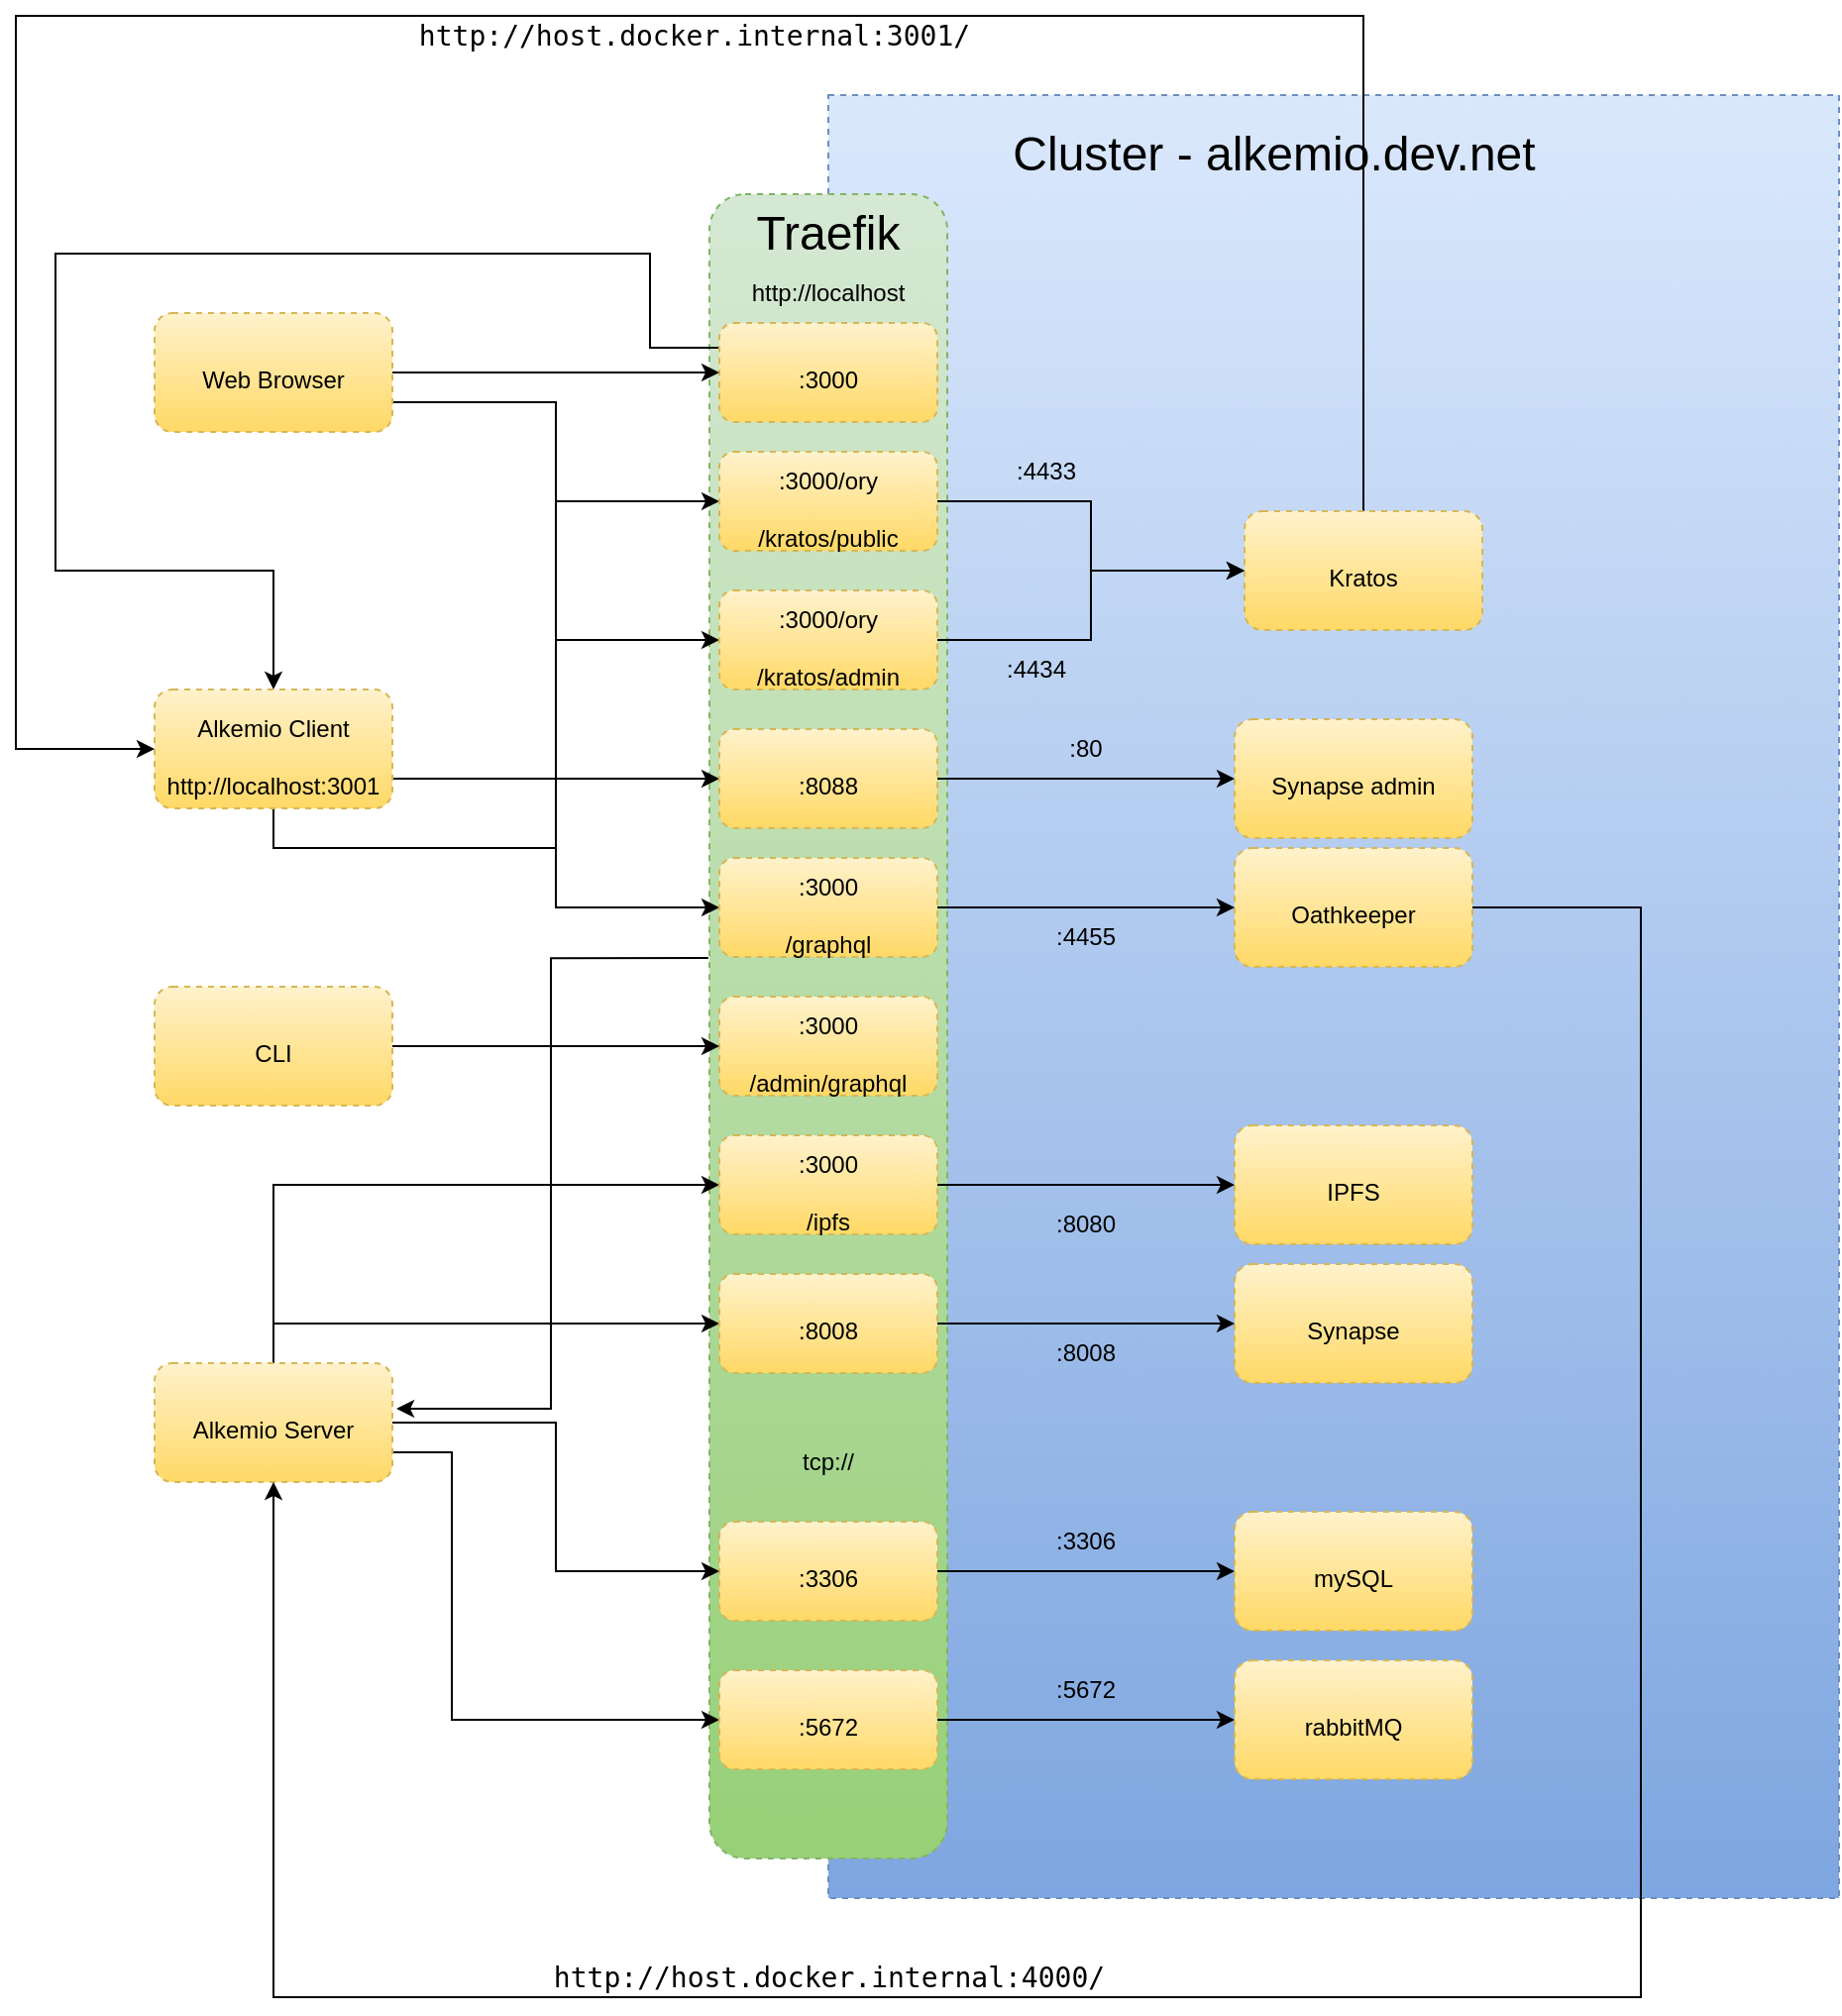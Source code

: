 <mxfile version="14.9.8" type="google"><diagram id="nn3-Gu5OV_HttQ-4sAAl" name="Page-1"><mxGraphModel dx="2523" dy="1087" grid="1" gridSize="10" guides="1" tooltips="1" connect="1" arrows="1" fold="1" page="1" pageScale="1" pageWidth="850" pageHeight="1100" math="0" shadow="0"><root><mxCell id="0"/><mxCell id="1" parent="0"/><mxCell id="3" value="" style="rounded=0;whiteSpace=wrap;html=1;dashed=1;fillColor=#dae8fc;strokeColor=#6c8ebf;gradientColor=#7ea6e0;" parent="1" vertex="1"><mxGeometry x="100" y="50" width="510" height="910" as="geometry"/></mxCell><mxCell id="4" value="Cluster - alkemio.dev.net" style="text;html=1;strokeColor=none;fillColor=none;align=center;verticalAlign=middle;whiteSpace=wrap;rounded=0;dashed=1;fontSize=24;fontColor=#000000;" parent="1" vertex="1"><mxGeometry x="120" y="60" width="410" height="40" as="geometry"/></mxCell><mxCell id="34" style="edgeStyle=orthogonalEdgeStyle;rounded=0;orthogonalLoop=1;jettySize=auto;html=1;exitX=-0.005;exitY=0.459;exitDx=0;exitDy=0;entryX=1.017;entryY=0.383;entryDx=0;entryDy=0;entryPerimeter=0;exitPerimeter=0;" parent="1" source="5" target="30" edge="1"><mxGeometry relative="1" as="geometry"><mxPoint x="-40" y="465" as="targetPoint"/></mxGeometry></mxCell><mxCell id="5" value="" style="rounded=1;whiteSpace=wrap;html=1;dashed=1;fontSize=24;gradientColor=#97d077;fillColor=#d5e8d4;strokeColor=#82b366;" parent="1" vertex="1"><mxGeometry x="40" y="100" width="120" height="840" as="geometry"/></mxCell><mxCell id="6" value="Traefik" style="text;html=1;strokeColor=none;fillColor=none;align=center;verticalAlign=middle;whiteSpace=wrap;rounded=0;dashed=1;fontSize=24;fontColor=#000000;" parent="1" vertex="1"><mxGeometry x="55" y="100" width="90" height="40" as="geometry"/></mxCell><mxCell id="65" style="edgeStyle=orthogonalEdgeStyle;rounded=0;orthogonalLoop=1;jettySize=auto;html=1;exitX=0;exitY=0.25;exitDx=0;exitDy=0;entryX=0.5;entryY=0;entryDx=0;entryDy=0;" parent="1" source="7" target="9" edge="1"><mxGeometry relative="1" as="geometry"><mxPoint x="-280" y="130" as="targetPoint"/><Array as="points"><mxPoint x="10" y="178"/><mxPoint x="10" y="130"/><mxPoint x="-290" y="130"/><mxPoint x="-290" y="290"/><mxPoint x="-180" y="290"/></Array></mxGeometry></mxCell><mxCell id="7" value="&lt;font color=&quot;#000000&quot; style=&quot;font-size: 12px&quot;&gt;:3000&lt;br&gt;&lt;/font&gt;" style="rounded=1;whiteSpace=wrap;html=1;dashed=1;fontSize=24;gradientColor=#ffd966;fillColor=#fff2cc;strokeColor=#d6b656;" parent="1" vertex="1"><mxGeometry x="45" y="165" width="110" height="50" as="geometry"/></mxCell><mxCell id="40" style="edgeStyle=orthogonalEdgeStyle;rounded=0;orthogonalLoop=1;jettySize=auto;html=1;exitX=0.5;exitY=1;exitDx=0;exitDy=0;entryX=0;entryY=0.5;entryDx=0;entryDy=0;" parent="1" source="9" target="18" edge="1"><mxGeometry relative="1" as="geometry"/></mxCell><mxCell id="41" style="edgeStyle=orthogonalEdgeStyle;rounded=0;orthogonalLoop=1;jettySize=auto;html=1;exitX=0.5;exitY=1;exitDx=0;exitDy=0;entryX=0;entryY=0.5;entryDx=0;entryDy=0;" parent="1" source="9" target="20" edge="1"><mxGeometry relative="1" as="geometry"/></mxCell><mxCell id="42" style="edgeStyle=orthogonalEdgeStyle;rounded=0;orthogonalLoop=1;jettySize=auto;html=1;exitX=1;exitY=0.75;exitDx=0;exitDy=0;entryX=0;entryY=0.5;entryDx=0;entryDy=0;" parent="1" source="9" target="21" edge="1"><mxGeometry relative="1" as="geometry"/></mxCell><mxCell id="9" value="&lt;font style=&quot;font-size: 12px&quot; color=&quot;#000000&quot;&gt;Alkemio Client&lt;br&gt;http://localhost:3001&lt;br&gt;&lt;/font&gt;" style="rounded=1;whiteSpace=wrap;html=1;dashed=1;fontSize=24;gradientColor=#ffd966;fillColor=#fff2cc;strokeColor=#d6b656;" parent="1" vertex="1"><mxGeometry x="-240" y="350" width="120" height="60" as="geometry"/></mxCell><mxCell id="14" style="edgeStyle=orthogonalEdgeStyle;rounded=0;orthogonalLoop=1;jettySize=auto;html=1;exitX=1;exitY=0.5;exitDx=0;exitDy=0;entryX=0;entryY=0.5;entryDx=0;entryDy=0;fontSize=24;fontColor=#000000;" parent="1" source="12" target="7" edge="1"><mxGeometry relative="1" as="geometry"/></mxCell><mxCell id="wxKbR3XWKglJLdfjOyHv-97" style="edgeStyle=orthogonalEdgeStyle;rounded=0;orthogonalLoop=1;jettySize=auto;html=1;exitX=1;exitY=0.75;exitDx=0;exitDy=0;entryX=0;entryY=0.5;entryDx=0;entryDy=0;" edge="1" parent="1" source="12" target="wxKbR3XWKglJLdfjOyHv-79"><mxGeometry relative="1" as="geometry"/></mxCell><mxCell id="12" value="&lt;font style=&quot;font-size: 12px&quot; color=&quot;#000000&quot;&gt;Web Browser&lt;br&gt;&lt;/font&gt;" style="rounded=1;whiteSpace=wrap;html=1;dashed=1;fontSize=24;gradientColor=#ffd966;fillColor=#fff2cc;strokeColor=#d6b656;" parent="1" vertex="1"><mxGeometry x="-240" y="160" width="120" height="60" as="geometry"/></mxCell><mxCell id="19" value="http://localhost" style="text;html=1;strokeColor=none;fillColor=none;align=center;verticalAlign=middle;whiteSpace=wrap;rounded=0;dashed=1;fontSize=12;fontColor=#000000;" parent="1" vertex="1"><mxGeometry x="80" y="140" width="40" height="20" as="geometry"/></mxCell><mxCell id="22" value="&lt;font color=&quot;#000000&quot; style=&quot;font-size: 12px&quot;&gt;:3000&lt;br&gt;/admin/graphql&lt;br&gt;&lt;/font&gt;" style="rounded=1;whiteSpace=wrap;html=1;dashed=1;fontSize=24;gradientColor=#ffd966;fillColor=#fff2cc;strokeColor=#d6b656;" parent="1" vertex="1"><mxGeometry x="45" y="505" width="110" height="50" as="geometry"/></mxCell><mxCell id="47" style="edgeStyle=orthogonalEdgeStyle;rounded=0;orthogonalLoop=1;jettySize=auto;html=1;exitX=1;exitY=0.5;exitDx=0;exitDy=0;entryX=0;entryY=0.5;entryDx=0;entryDy=0;" parent="1" source="26" target="46" edge="1"><mxGeometry relative="1" as="geometry"/></mxCell><mxCell id="26" value="&lt;font color=&quot;#000000&quot; style=&quot;font-size: 12px&quot;&gt;:3306&lt;br&gt;&lt;/font&gt;" style="rounded=1;whiteSpace=wrap;html=1;dashed=1;fontSize=24;gradientColor=#ffd966;fillColor=#fff2cc;strokeColor=#d6b656;" parent="1" vertex="1"><mxGeometry x="45" y="770" width="110" height="50" as="geometry"/></mxCell><mxCell id="27" value="tcp://" style="text;html=1;strokeColor=none;fillColor=none;align=center;verticalAlign=middle;whiteSpace=wrap;rounded=0;dashed=1;fontSize=12;fontColor=#000000;" parent="1" vertex="1"><mxGeometry x="80" y="730" width="40" height="20" as="geometry"/></mxCell><mxCell id="29" value="&lt;font style=&quot;font-size: 12px&quot; color=&quot;#000000&quot;&gt;IPFS&lt;br&gt;&lt;/font&gt;" style="rounded=1;whiteSpace=wrap;html=1;dashed=1;fontSize=24;gradientColor=#ffd966;fillColor=#fff2cc;strokeColor=#d6b656;" parent="1" vertex="1"><mxGeometry x="305" y="570" width="120" height="60" as="geometry"/></mxCell><mxCell id="31" style="edgeStyle=orthogonalEdgeStyle;rounded=0;orthogonalLoop=1;jettySize=auto;html=1;exitX=1;exitY=0.5;exitDx=0;exitDy=0;entryX=0;entryY=0.5;entryDx=0;entryDy=0;" parent="1" source="30" target="26" edge="1"><mxGeometry relative="1" as="geometry"/></mxCell><mxCell id="76" style="edgeStyle=orthogonalEdgeStyle;rounded=0;orthogonalLoop=1;jettySize=auto;html=1;exitX=0.5;exitY=0;exitDx=0;exitDy=0;entryX=0;entryY=0.5;entryDx=0;entryDy=0;fontColor=#FFFFFF;" parent="1" source="30" target="24" edge="1"><mxGeometry relative="1" as="geometry"/></mxCell><mxCell id="77" style="edgeStyle=orthogonalEdgeStyle;rounded=0;orthogonalLoop=1;jettySize=auto;html=1;exitX=0.5;exitY=0;exitDx=0;exitDy=0;entryX=0;entryY=0.5;entryDx=0;entryDy=0;fontColor=#FFFFFF;" parent="1" source="30" target="23" edge="1"><mxGeometry relative="1" as="geometry"><Array as="points"><mxPoint x="-180" y="600"/></Array></mxGeometry></mxCell><mxCell id="wxKbR3XWKglJLdfjOyHv-89" style="edgeStyle=orthogonalEdgeStyle;rounded=0;orthogonalLoop=1;jettySize=auto;html=1;exitX=1;exitY=0.75;exitDx=0;exitDy=0;entryX=0;entryY=0.5;entryDx=0;entryDy=0;" edge="1" parent="1" source="30" target="wxKbR3XWKglJLdfjOyHv-86"><mxGeometry relative="1" as="geometry"><Array as="points"><mxPoint x="-90" y="735"/><mxPoint x="-90" y="870"/></Array></mxGeometry></mxCell><mxCell id="30" value="&lt;font style=&quot;font-size: 12px&quot; color=&quot;#000000&quot;&gt;Alkemio Server&lt;br&gt;&lt;/font&gt;" style="rounded=1;whiteSpace=wrap;html=1;dashed=1;fontSize=24;gradientColor=#ffd966;fillColor=#fff2cc;strokeColor=#d6b656;" parent="1" vertex="1"><mxGeometry x="-240" y="690" width="120" height="60" as="geometry"/></mxCell><mxCell id="46" value="&lt;font style=&quot;font-size: 12px&quot; color=&quot;#000000&quot;&gt;mySQL&lt;br&gt;&lt;/font&gt;" style="rounded=1;whiteSpace=wrap;html=1;dashed=1;fontSize=24;gradientColor=#ffd966;fillColor=#fff2cc;strokeColor=#d6b656;" parent="1" vertex="1"><mxGeometry x="305" y="765" width="120" height="60" as="geometry"/></mxCell><mxCell id="59" style="edgeStyle=orthogonalEdgeStyle;rounded=0;orthogonalLoop=1;jettySize=auto;html=1;exitX=1;exitY=0.5;exitDx=0;exitDy=0;entryX=0.5;entryY=1;entryDx=0;entryDy=0;" parent="1" source="50" target="30" edge="1"><mxGeometry relative="1" as="geometry"><Array as="points"><mxPoint x="510" y="460"/><mxPoint x="510" y="1010"/><mxPoint x="-180" y="1010"/></Array></mxGeometry></mxCell><mxCell id="64" style="edgeStyle=orthogonalEdgeStyle;rounded=0;orthogonalLoop=1;jettySize=auto;html=1;exitX=0.5;exitY=0;exitDx=0;exitDy=0;entryX=0;entryY=0.5;entryDx=0;entryDy=0;" parent="1" source="51" target="9" edge="1"><mxGeometry relative="1" as="geometry"><Array as="points"><mxPoint x="370" y="10"/><mxPoint x="-310" y="10"/><mxPoint x="-310" y="380"/></Array></mxGeometry></mxCell><mxCell id="51" value="&lt;font style=&quot;font-size: 12px&quot; color=&quot;#000000&quot;&gt;Kratos&lt;br&gt;&lt;/font&gt;" style="rounded=1;whiteSpace=wrap;html=1;dashed=1;fontSize=24;gradientColor=#ffd966;fillColor=#fff2cc;strokeColor=#d6b656;" parent="1" vertex="1"><mxGeometry x="310" y="260" width="120" height="60" as="geometry"/></mxCell><mxCell id="wxKbR3XWKglJLdfjOyHv-96" style="edgeStyle=orthogonalEdgeStyle;rounded=0;orthogonalLoop=1;jettySize=auto;html=1;exitX=1;exitY=0.5;exitDx=0;exitDy=0;entryX=0;entryY=0.5;entryDx=0;entryDy=0;" edge="1" parent="1" source="66" target="22"><mxGeometry relative="1" as="geometry"/></mxCell><mxCell id="66" value="&lt;font style=&quot;font-size: 12px&quot; color=&quot;#000000&quot;&gt;CLI&lt;br&gt;&lt;/font&gt;" style="rounded=1;whiteSpace=wrap;html=1;dashed=1;fontSize=24;gradientColor=#ffd966;fillColor=#fff2cc;strokeColor=#d6b656;" parent="1" vertex="1"><mxGeometry x="-240" y="500" width="120" height="60" as="geometry"/></mxCell><mxCell id="70" value=":3306" style="text;html=1;strokeColor=none;fillColor=none;align=center;verticalAlign=middle;whiteSpace=wrap;rounded=0;dashed=1;fontSize=12;fontColor=#000000;" parent="1" vertex="1"><mxGeometry x="210" y="770" width="40" height="20" as="geometry"/></mxCell><mxCell id="71" value="&lt;div style=&quot;font-family: &amp;#34;droid sans mono&amp;#34; , monospace , monospace , &amp;#34;droid sans fallback&amp;#34; ; font-size: 14px ; line-height: 19px&quot;&gt;&lt;font color=&quot;#000000&quot;&gt;http://host.docker.internal:4000/&lt;/font&gt;&lt;/div&gt;" style="text;html=1;strokeColor=none;fillColor=none;align=center;verticalAlign=middle;whiteSpace=wrap;rounded=0;dashed=1;fontSize=12;fontColor=#FFFFFF;" parent="1" vertex="1"><mxGeometry x="-72.5" y="990" width="345" height="20" as="geometry"/></mxCell><mxCell id="73" value="&lt;div style=&quot;font-family: &amp;#34;droid sans mono&amp;#34; , monospace , monospace , &amp;#34;droid sans fallback&amp;#34; ; font-size: 14px ; line-height: 19px&quot;&gt;&lt;font color=&quot;#000000&quot;&gt;http://host.docker.internal:3001/&lt;/font&gt;&lt;/div&gt;" style="text;html=1;strokeColor=none;fillColor=none;align=center;verticalAlign=middle;whiteSpace=wrap;rounded=0;dashed=1;fontSize=12;fontColor=#FFFFFF;" parent="1" vertex="1"><mxGeometry x="-140" y="10" width="345" height="20" as="geometry"/></mxCell><mxCell id="wxKbR3XWKglJLdfjOyHv-77" style="edgeStyle=orthogonalEdgeStyle;rounded=0;orthogonalLoop=1;jettySize=auto;html=1;exitX=0.5;exitY=1;exitDx=0;exitDy=0;" edge="1" parent="1" source="5" target="5"><mxGeometry relative="1" as="geometry"/></mxCell><mxCell id="wxKbR3XWKglJLdfjOyHv-85" style="edgeStyle=orthogonalEdgeStyle;rounded=0;orthogonalLoop=1;jettySize=auto;html=1;exitX=1;exitY=0.5;exitDx=0;exitDy=0;entryX=0;entryY=0.5;entryDx=0;entryDy=0;" edge="1" parent="1" source="wxKbR3XWKglJLdfjOyHv-86" target="wxKbR3XWKglJLdfjOyHv-87"><mxGeometry relative="1" as="geometry"/></mxCell><mxCell id="wxKbR3XWKglJLdfjOyHv-86" value="&lt;font color=&quot;#000000&quot; style=&quot;font-size: 12px&quot;&gt;:5672&lt;br&gt;&lt;/font&gt;" style="rounded=1;whiteSpace=wrap;html=1;dashed=1;fontSize=24;gradientColor=#ffd966;fillColor=#fff2cc;strokeColor=#d6b656;" vertex="1" parent="1"><mxGeometry x="45" y="845" width="110" height="50" as="geometry"/></mxCell><mxCell id="wxKbR3XWKglJLdfjOyHv-87" value="&lt;font style=&quot;font-size: 12px&quot; color=&quot;#000000&quot;&gt;rabbitMQ&lt;br&gt;&lt;/font&gt;" style="rounded=1;whiteSpace=wrap;html=1;dashed=1;fontSize=24;gradientColor=#ffd966;fillColor=#fff2cc;strokeColor=#d6b656;" vertex="1" parent="1"><mxGeometry x="305" y="840" width="120" height="60" as="geometry"/></mxCell><mxCell id="wxKbR3XWKglJLdfjOyHv-88" value=":5672" style="text;html=1;strokeColor=none;fillColor=none;align=center;verticalAlign=middle;whiteSpace=wrap;rounded=0;dashed=1;fontSize=12;fontColor=#000000;" vertex="1" parent="1"><mxGeometry x="210" y="845" width="40" height="20" as="geometry"/></mxCell><mxCell id="wxKbR3XWKglJLdfjOyHv-98" value="" style="group" vertex="1" connectable="0" parent="1"><mxGeometry x="45" y="640" width="380" height="60" as="geometry"/></mxCell><mxCell id="24" value="&lt;font color=&quot;#000000&quot; style=&quot;font-size: 12px&quot;&gt;:8008&lt;br&gt;&lt;/font&gt;" style="rounded=1;whiteSpace=wrap;html=1;dashed=1;fontSize=24;gradientColor=#ffd966;fillColor=#fff2cc;strokeColor=#d6b656;" parent="wxKbR3XWKglJLdfjOyHv-98" vertex="1"><mxGeometry y="5" width="110" height="50" as="geometry"/></mxCell><mxCell id="28" value="&lt;font style=&quot;font-size: 12px&quot; color=&quot;#000000&quot;&gt;Synapse&lt;br&gt;&lt;/font&gt;" style="rounded=1;whiteSpace=wrap;html=1;dashed=1;fontSize=24;gradientColor=#ffd966;fillColor=#fff2cc;strokeColor=#d6b656;" parent="wxKbR3XWKglJLdfjOyHv-98" vertex="1"><mxGeometry x="260" width="120" height="60" as="geometry"/></mxCell><mxCell id="49" style="edgeStyle=orthogonalEdgeStyle;rounded=0;orthogonalLoop=1;jettySize=auto;html=1;exitX=1;exitY=0.5;exitDx=0;exitDy=0;entryX=0;entryY=0.5;entryDx=0;entryDy=0;" parent="wxKbR3XWKglJLdfjOyHv-98" source="24" target="28" edge="1"><mxGeometry relative="1" as="geometry"/></mxCell><mxCell id="69" value=":8008" style="text;html=1;strokeColor=none;fillColor=none;align=center;verticalAlign=middle;whiteSpace=wrap;rounded=0;dashed=1;fontSize=12;fontColor=#000000;" parent="wxKbR3XWKglJLdfjOyHv-98" vertex="1"><mxGeometry x="165" y="35" width="40" height="20" as="geometry"/></mxCell><mxCell id="wxKbR3XWKglJLdfjOyHv-99" value="" style="group" vertex="1" connectable="0" parent="1"><mxGeometry x="45" y="575" width="205" height="55" as="geometry"/></mxCell><mxCell id="23" value="&lt;font color=&quot;#000000&quot; style=&quot;font-size: 12px&quot;&gt;:3000&lt;br&gt;/ipfs&lt;br&gt;&lt;/font&gt;" style="rounded=1;whiteSpace=wrap;html=1;dashed=1;fontSize=24;gradientColor=#ffd966;fillColor=#fff2cc;strokeColor=#d6b656;" parent="wxKbR3XWKglJLdfjOyHv-99" vertex="1"><mxGeometry width="110" height="50" as="geometry"/></mxCell><mxCell id="68" value=":8080" style="text;html=1;strokeColor=none;fillColor=none;align=center;verticalAlign=middle;whiteSpace=wrap;rounded=0;dashed=1;fontSize=12;fontColor=#000000;" parent="wxKbR3XWKglJLdfjOyHv-99" vertex="1"><mxGeometry x="165" y="35" width="40" height="20" as="geometry"/></mxCell><mxCell id="48" style="edgeStyle=orthogonalEdgeStyle;rounded=0;orthogonalLoop=1;jettySize=auto;html=1;exitX=1;exitY=0.5;exitDx=0;exitDy=0;entryX=0;entryY=0.5;entryDx=0;entryDy=0;" parent="1" source="23" target="29" edge="1"><mxGeometry relative="1" as="geometry"/></mxCell><mxCell id="wxKbR3XWKglJLdfjOyHv-100" value="" style="group" vertex="1" connectable="0" parent="1"><mxGeometry x="45" y="430" width="380" height="60" as="geometry"/></mxCell><mxCell id="21" value="&lt;font color=&quot;#000000&quot; style=&quot;font-size: 12px&quot;&gt;:3000&lt;br&gt;/graphql&lt;br&gt;&lt;/font&gt;" style="rounded=1;whiteSpace=wrap;html=1;dashed=1;fontSize=24;gradientColor=#ffd966;fillColor=#fff2cc;strokeColor=#d6b656;" parent="wxKbR3XWKglJLdfjOyHv-100" vertex="1"><mxGeometry y="5" width="110" height="50" as="geometry"/></mxCell><mxCell id="50" value="&lt;font style=&quot;font-size: 12px&quot; color=&quot;#000000&quot;&gt;Oathkeeper&lt;br&gt;&lt;/font&gt;" style="rounded=1;whiteSpace=wrap;html=1;dashed=1;fontSize=24;gradientColor=#ffd966;fillColor=#fff2cc;strokeColor=#d6b656;" parent="wxKbR3XWKglJLdfjOyHv-100" vertex="1"><mxGeometry x="260" width="120" height="60" as="geometry"/></mxCell><mxCell id="56" style="edgeStyle=orthogonalEdgeStyle;rounded=0;orthogonalLoop=1;jettySize=auto;html=1;exitX=1;exitY=0.5;exitDx=0;exitDy=0;entryX=0;entryY=0.5;entryDx=0;entryDy=0;" parent="wxKbR3XWKglJLdfjOyHv-100" source="21" target="50" edge="1"><mxGeometry relative="1" as="geometry"/></mxCell><mxCell id="57" value=":4455" style="text;html=1;strokeColor=none;fillColor=none;align=center;verticalAlign=middle;whiteSpace=wrap;rounded=0;dashed=1;fontSize=12;fontColor=#000000;" parent="wxKbR3XWKglJLdfjOyHv-100" vertex="1"><mxGeometry x="165" y="35" width="40" height="20" as="geometry"/></mxCell><mxCell id="wxKbR3XWKglJLdfjOyHv-101" value="" style="group" vertex="1" connectable="0" parent="1"><mxGeometry x="45" y="365" width="380" height="60" as="geometry"/></mxCell><mxCell id="wxKbR3XWKglJLdfjOyHv-79" value="&lt;font color=&quot;#000000&quot; style=&quot;font-size: 12px&quot;&gt;:8088&lt;br&gt;&lt;/font&gt;" style="rounded=1;whiteSpace=wrap;html=1;dashed=1;fontSize=24;gradientColor=#ffd966;fillColor=#fff2cc;strokeColor=#d6b656;" vertex="1" parent="wxKbR3XWKglJLdfjOyHv-101"><mxGeometry y="5" width="110" height="50" as="geometry"/></mxCell><mxCell id="wxKbR3XWKglJLdfjOyHv-80" value="&lt;font style=&quot;font-size: 12px&quot; color=&quot;#000000&quot;&gt;Synapse admin&lt;br&gt;&lt;/font&gt;" style="rounded=1;whiteSpace=wrap;html=1;dashed=1;fontSize=24;gradientColor=#ffd966;fillColor=#fff2cc;strokeColor=#d6b656;" vertex="1" parent="wxKbR3XWKglJLdfjOyHv-101"><mxGeometry x="260" width="120" height="60" as="geometry"/></mxCell><mxCell id="wxKbR3XWKglJLdfjOyHv-82" style="edgeStyle=orthogonalEdgeStyle;rounded=0;orthogonalLoop=1;jettySize=auto;html=1;exitX=1;exitY=0.5;exitDx=0;exitDy=0;entryX=0;entryY=0.5;entryDx=0;entryDy=0;" edge="1" parent="wxKbR3XWKglJLdfjOyHv-101" source="wxKbR3XWKglJLdfjOyHv-79" target="wxKbR3XWKglJLdfjOyHv-80"><mxGeometry relative="1" as="geometry"/></mxCell><mxCell id="wxKbR3XWKglJLdfjOyHv-83" value=":80" style="text;html=1;strokeColor=none;fillColor=none;align=center;verticalAlign=middle;whiteSpace=wrap;rounded=0;dashed=1;fontSize=12;fontColor=#000000;" vertex="1" parent="wxKbR3XWKglJLdfjOyHv-101"><mxGeometry x="165" y="5" width="40" height="20" as="geometry"/></mxCell><mxCell id="wxKbR3XWKglJLdfjOyHv-102" value="" style="group" vertex="1" connectable="0" parent="1"><mxGeometry x="45" y="300" width="180" height="50" as="geometry"/></mxCell><mxCell id="20" value="&lt;font color=&quot;#000000&quot; style=&quot;font-size: 12px&quot;&gt;:3000/ory&lt;br&gt;/kratos/admin&lt;br&gt;&lt;/font&gt;" style="rounded=1;whiteSpace=wrap;html=1;dashed=1;fontSize=24;gradientColor=#ffd966;fillColor=#fff2cc;strokeColor=#d6b656;" parent="wxKbR3XWKglJLdfjOyHv-102" vertex="1"><mxGeometry width="110" height="50" as="geometry"/></mxCell><mxCell id="55" value=":4434" style="text;html=1;strokeColor=none;fillColor=none;align=center;verticalAlign=middle;whiteSpace=wrap;rounded=0;dashed=1;fontSize=12;fontColor=#000000;" parent="wxKbR3XWKglJLdfjOyHv-102" vertex="1"><mxGeometry x="140" y="30" width="40" height="20" as="geometry"/></mxCell><mxCell id="53" style="edgeStyle=orthogonalEdgeStyle;rounded=0;orthogonalLoop=1;jettySize=auto;html=1;exitX=1;exitY=0.5;exitDx=0;exitDy=0;entryX=0;entryY=0.5;entryDx=0;entryDy=0;" parent="1" source="20" target="51" edge="1"><mxGeometry relative="1" as="geometry"/></mxCell><mxCell id="wxKbR3XWKglJLdfjOyHv-103" value="" style="group" vertex="1" connectable="0" parent="1"><mxGeometry x="45" y="230" width="185" height="50" as="geometry"/></mxCell><mxCell id="18" value="&lt;font color=&quot;#000000&quot; style=&quot;font-size: 12px&quot;&gt;:3000/ory&lt;br&gt;/kratos/public&lt;br&gt;&lt;/font&gt;" style="rounded=1;whiteSpace=wrap;html=1;dashed=1;fontSize=24;gradientColor=#ffd966;fillColor=#fff2cc;strokeColor=#d6b656;" parent="wxKbR3XWKglJLdfjOyHv-103" vertex="1"><mxGeometry width="110" height="50" as="geometry"/></mxCell><mxCell id="54" value=":4433" style="text;html=1;strokeColor=none;fillColor=none;align=center;verticalAlign=middle;whiteSpace=wrap;rounded=0;dashed=1;fontSize=12;fontColor=#000000;" parent="wxKbR3XWKglJLdfjOyHv-103" vertex="1"><mxGeometry x="145" width="40" height="20" as="geometry"/></mxCell><mxCell id="52" style="edgeStyle=orthogonalEdgeStyle;rounded=0;orthogonalLoop=1;jettySize=auto;html=1;exitX=1;exitY=0.5;exitDx=0;exitDy=0;entryX=0;entryY=0.5;entryDx=0;entryDy=0;" parent="1" source="18" target="51" edge="1"><mxGeometry relative="1" as="geometry"/></mxCell></root></mxGraphModel></diagram></mxfile>